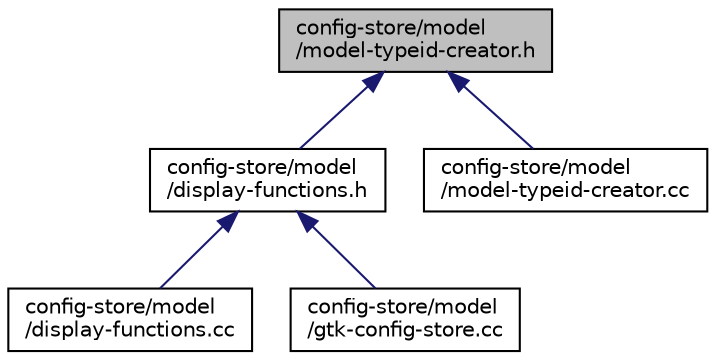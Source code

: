 digraph "config-store/model/model-typeid-creator.h"
{
  edge [fontname="Helvetica",fontsize="10",labelfontname="Helvetica",labelfontsize="10"];
  node [fontname="Helvetica",fontsize="10",shape=record];
  Node1 [label="config-store/model\l/model-typeid-creator.h",height=0.2,width=0.4,color="black", fillcolor="grey75", style="filled", fontcolor="black"];
  Node1 -> Node2 [dir="back",color="midnightblue",fontsize="10",style="solid"];
  Node2 [label="config-store/model\l/display-functions.h",height=0.2,width=0.4,color="black", fillcolor="white", style="filled",URL="$da/d22/display-functions_8h.html"];
  Node2 -> Node3 [dir="back",color="midnightblue",fontsize="10",style="solid"];
  Node3 [label="config-store/model\l/display-functions.cc",height=0.2,width=0.4,color="black", fillcolor="white", style="filled",URL="$d7/d56/display-functions_8cc.html"];
  Node2 -> Node4 [dir="back",color="midnightblue",fontsize="10",style="solid"];
  Node4 [label="config-store/model\l/gtk-config-store.cc",height=0.2,width=0.4,color="black", fillcolor="white", style="filled",URL="$dd/d5f/gtk-config-store_8cc.html"];
  Node1 -> Node5 [dir="back",color="midnightblue",fontsize="10",style="solid"];
  Node5 [label="config-store/model\l/model-typeid-creator.cc",height=0.2,width=0.4,color="black", fillcolor="white", style="filled",URL="$d2/dcd/model-typeid-creator_8cc.html"];
}

